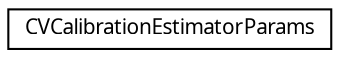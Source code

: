 digraph "Graphical Class Hierarchy"
{
 // LATEX_PDF_SIZE
  edge [fontname="Arial.ttf",fontsize="10",labelfontname="Arial.ttf",labelfontsize="10"];
  node [fontname="Arial.ttf",fontsize="10",shape=record];
  rankdir="LR";
  Node0 [label="CVCalibrationEstimatorParams",height=0.2,width=0.4,color="black", fillcolor="white", style="filled",URL="$class_c_v_calibration_estimator_params.html",tooltip=" "];
}
